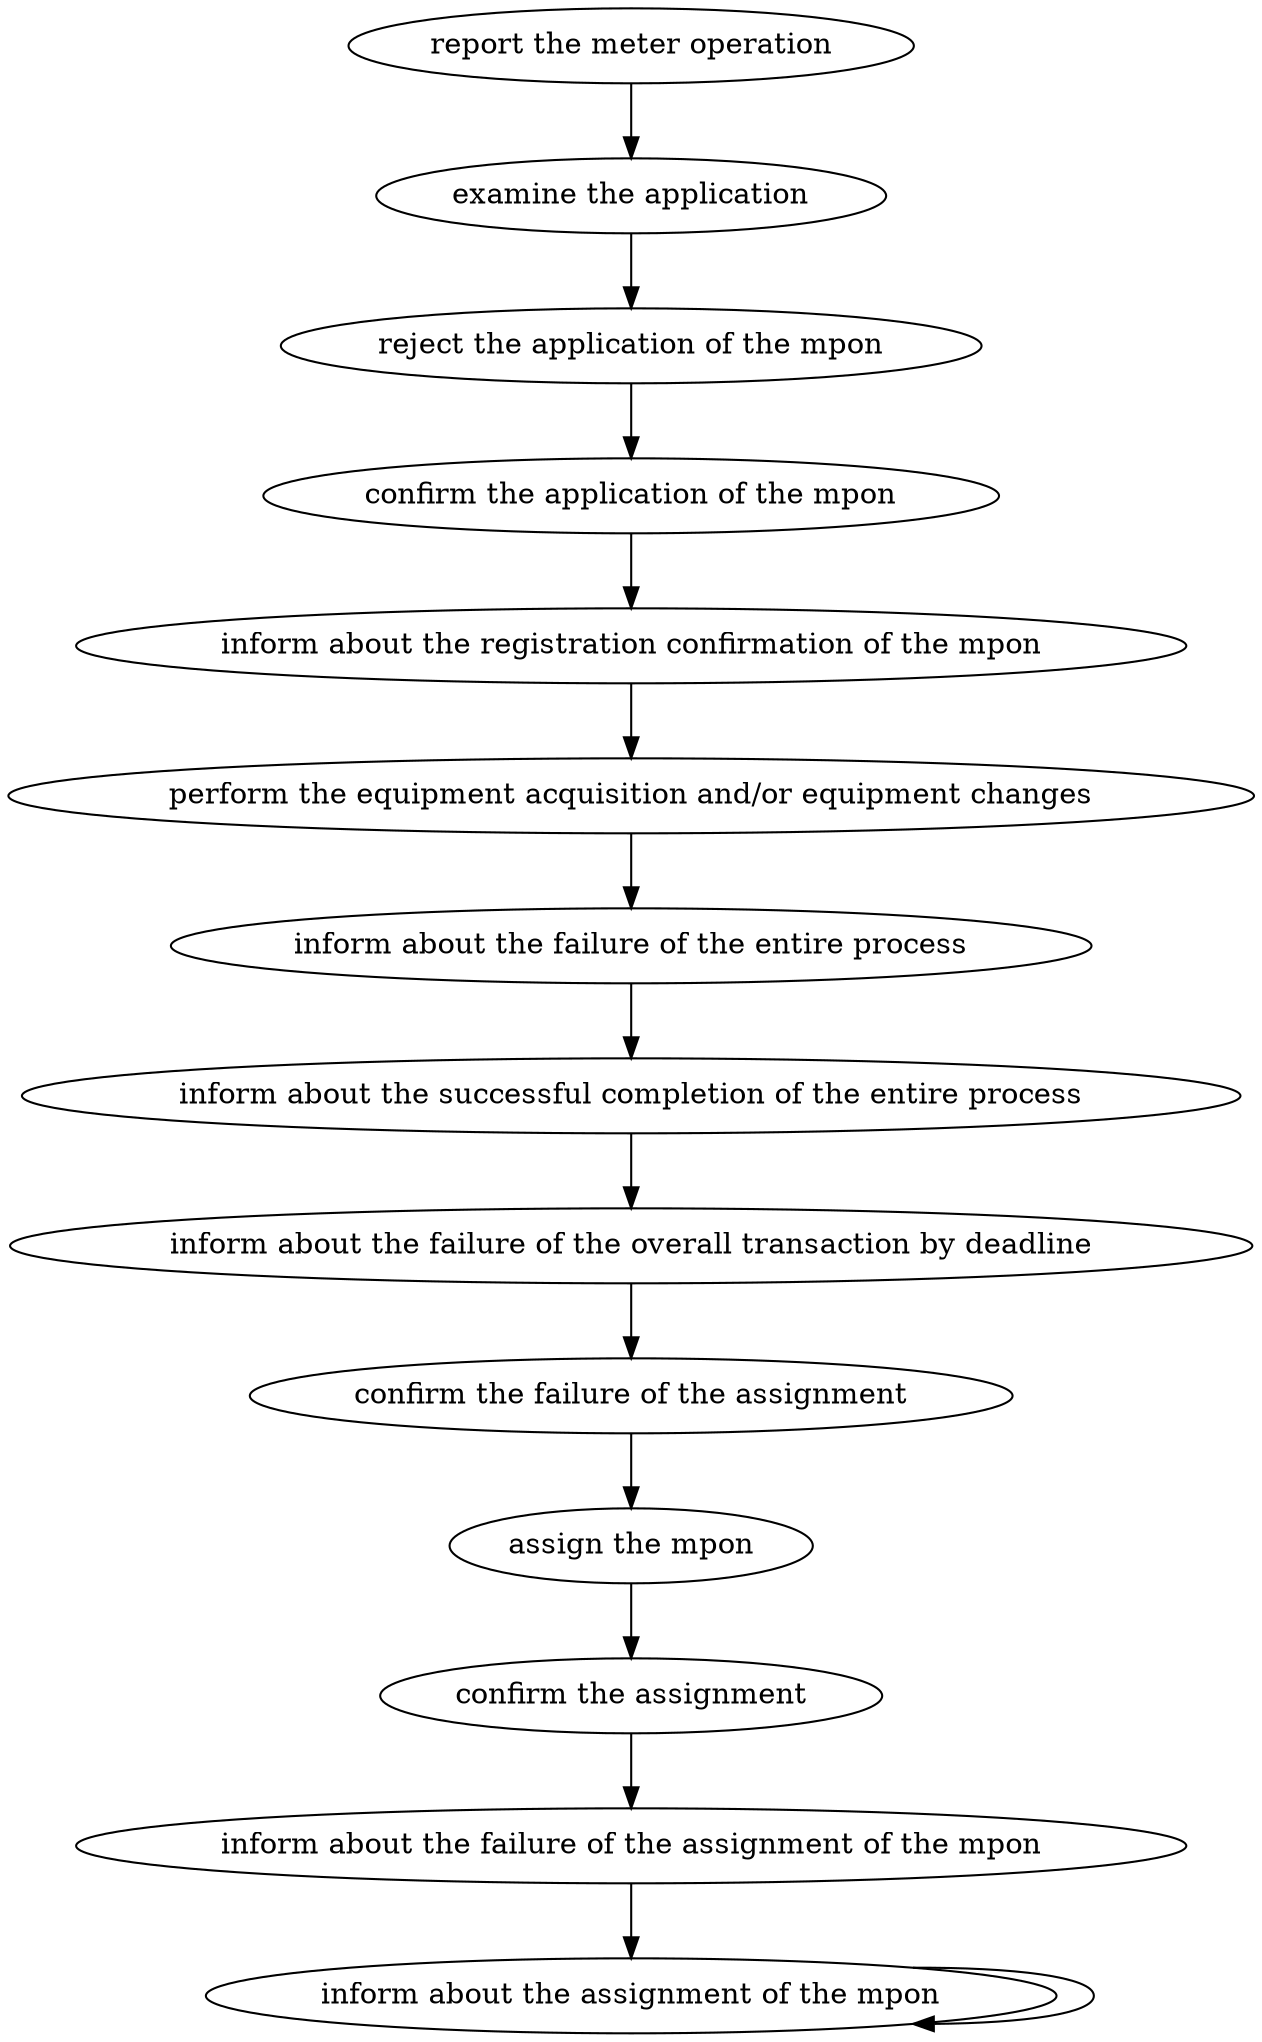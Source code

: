 digraph "doc-10.2" {
	graph [name="doc-10.2"];
	"report the meter operation"	[attrs="{'type': 'Activity', 'label': 'report the meter operation'}"];
	"examine the application"	[attrs="{'type': 'Activity', 'label': 'examine the application'}"];
	"report the meter operation" -> "examine the application"	[attrs="{'type': 'flow', 'label': 'flow'}"];
	"reject the application of the mpon"	[attrs="{'type': 'Activity', 'label': 'reject the application of the mpon'}"];
	"examine the application" -> "reject the application of the mpon"	[attrs="{'type': 'flow', 'label': 'flow'}"];
	"confirm the application of the mpon"	[attrs="{'type': 'Activity', 'label': 'confirm the application of the mpon'}"];
	"reject the application of the mpon" -> "confirm the application of the mpon"	[attrs="{'type': 'flow', 'label': 'flow'}"];
	"inform about the registration confirmation of the mpon"	[attrs="{'type': 'Activity', 'label': 'inform about the registration confirmation of the mpon'}"];
	"confirm the application of the mpon" -> "inform about the registration confirmation of the mpon"	[attrs="{'type': 'flow', 'label': 'flow'}"];
	"perform the equipment acquisition and/or equipment changes"	[attrs="{'type': 'Activity', 'label': 'perform the equipment acquisition and/or equipment changes'}"];
	"inform about the registration confirmation of the mpon" -> "perform the equipment acquisition and/or equipment changes"	[attrs="{'type': 'flow', 'label': 'flow'}"];
	"inform about the failure of the entire process"	[attrs="{'type': 'Activity', 'label': 'inform about the failure of the entire process'}"];
	"perform the equipment acquisition and/or equipment changes" -> "inform about the failure of the entire process"	[attrs="{'type': 'flow', 'label': 'flow'}"];
	"inform about the successful completion of the entire process"	[attrs="{'type': 'Activity', 'label': 'inform about the successful completion of the entire process'}"];
	"inform about the failure of the entire process" -> "inform about the successful completion of the entire process"	[attrs="{'type': 'flow', 'label': 'flow'}"];
	"inform about the failure of the overall transaction by deadline"	[attrs="{'type': 'Activity', 'label': 'inform about the failure of the overall transaction by deadline'}"];
	"inform about the successful completion of the entire process" -> "inform about the failure of the overall transaction by deadline"	[attrs="{'type': 'flow', 'label': 'flow'}"];
	"confirm the failure of the assignment"	[attrs="{'type': 'Activity', 'label': 'confirm the failure of the assignment'}"];
	"inform about the failure of the overall transaction by deadline" -> "confirm the failure of the assignment"	[attrs="{'type': 'flow', 'label': 'flow'}"];
	"assign the mpon"	[attrs="{'type': 'Activity', 'label': 'assign the mpon'}"];
	"confirm the failure of the assignment" -> "assign the mpon"	[attrs="{'type': 'flow', 'label': 'flow'}"];
	"confirm the assignment"	[attrs="{'type': 'Activity', 'label': 'confirm the assignment'}"];
	"assign the mpon" -> "confirm the assignment"	[attrs="{'type': 'flow', 'label': 'flow'}"];
	"inform about the failure of the assignment of the mpon"	[attrs="{'type': 'Activity', 'label': 'inform about the failure of the assignment of the mpon'}"];
	"confirm the assignment" -> "inform about the failure of the assignment of the mpon"	[attrs="{'type': 'flow', 'label': 'flow'}"];
	"inform about the assignment of the mpon"	[attrs="{'type': 'Activity', 'label': 'inform about the assignment of the mpon'}"];
	"inform about the failure of the assignment of the mpon" -> "inform about the assignment of the mpon"	[attrs="{'type': 'flow', 'label': 'flow'}"];
	"inform about the assignment of the mpon" -> "inform about the assignment of the mpon"	[attrs="{'type': 'flow', 'label': 'flow'}"];
}
